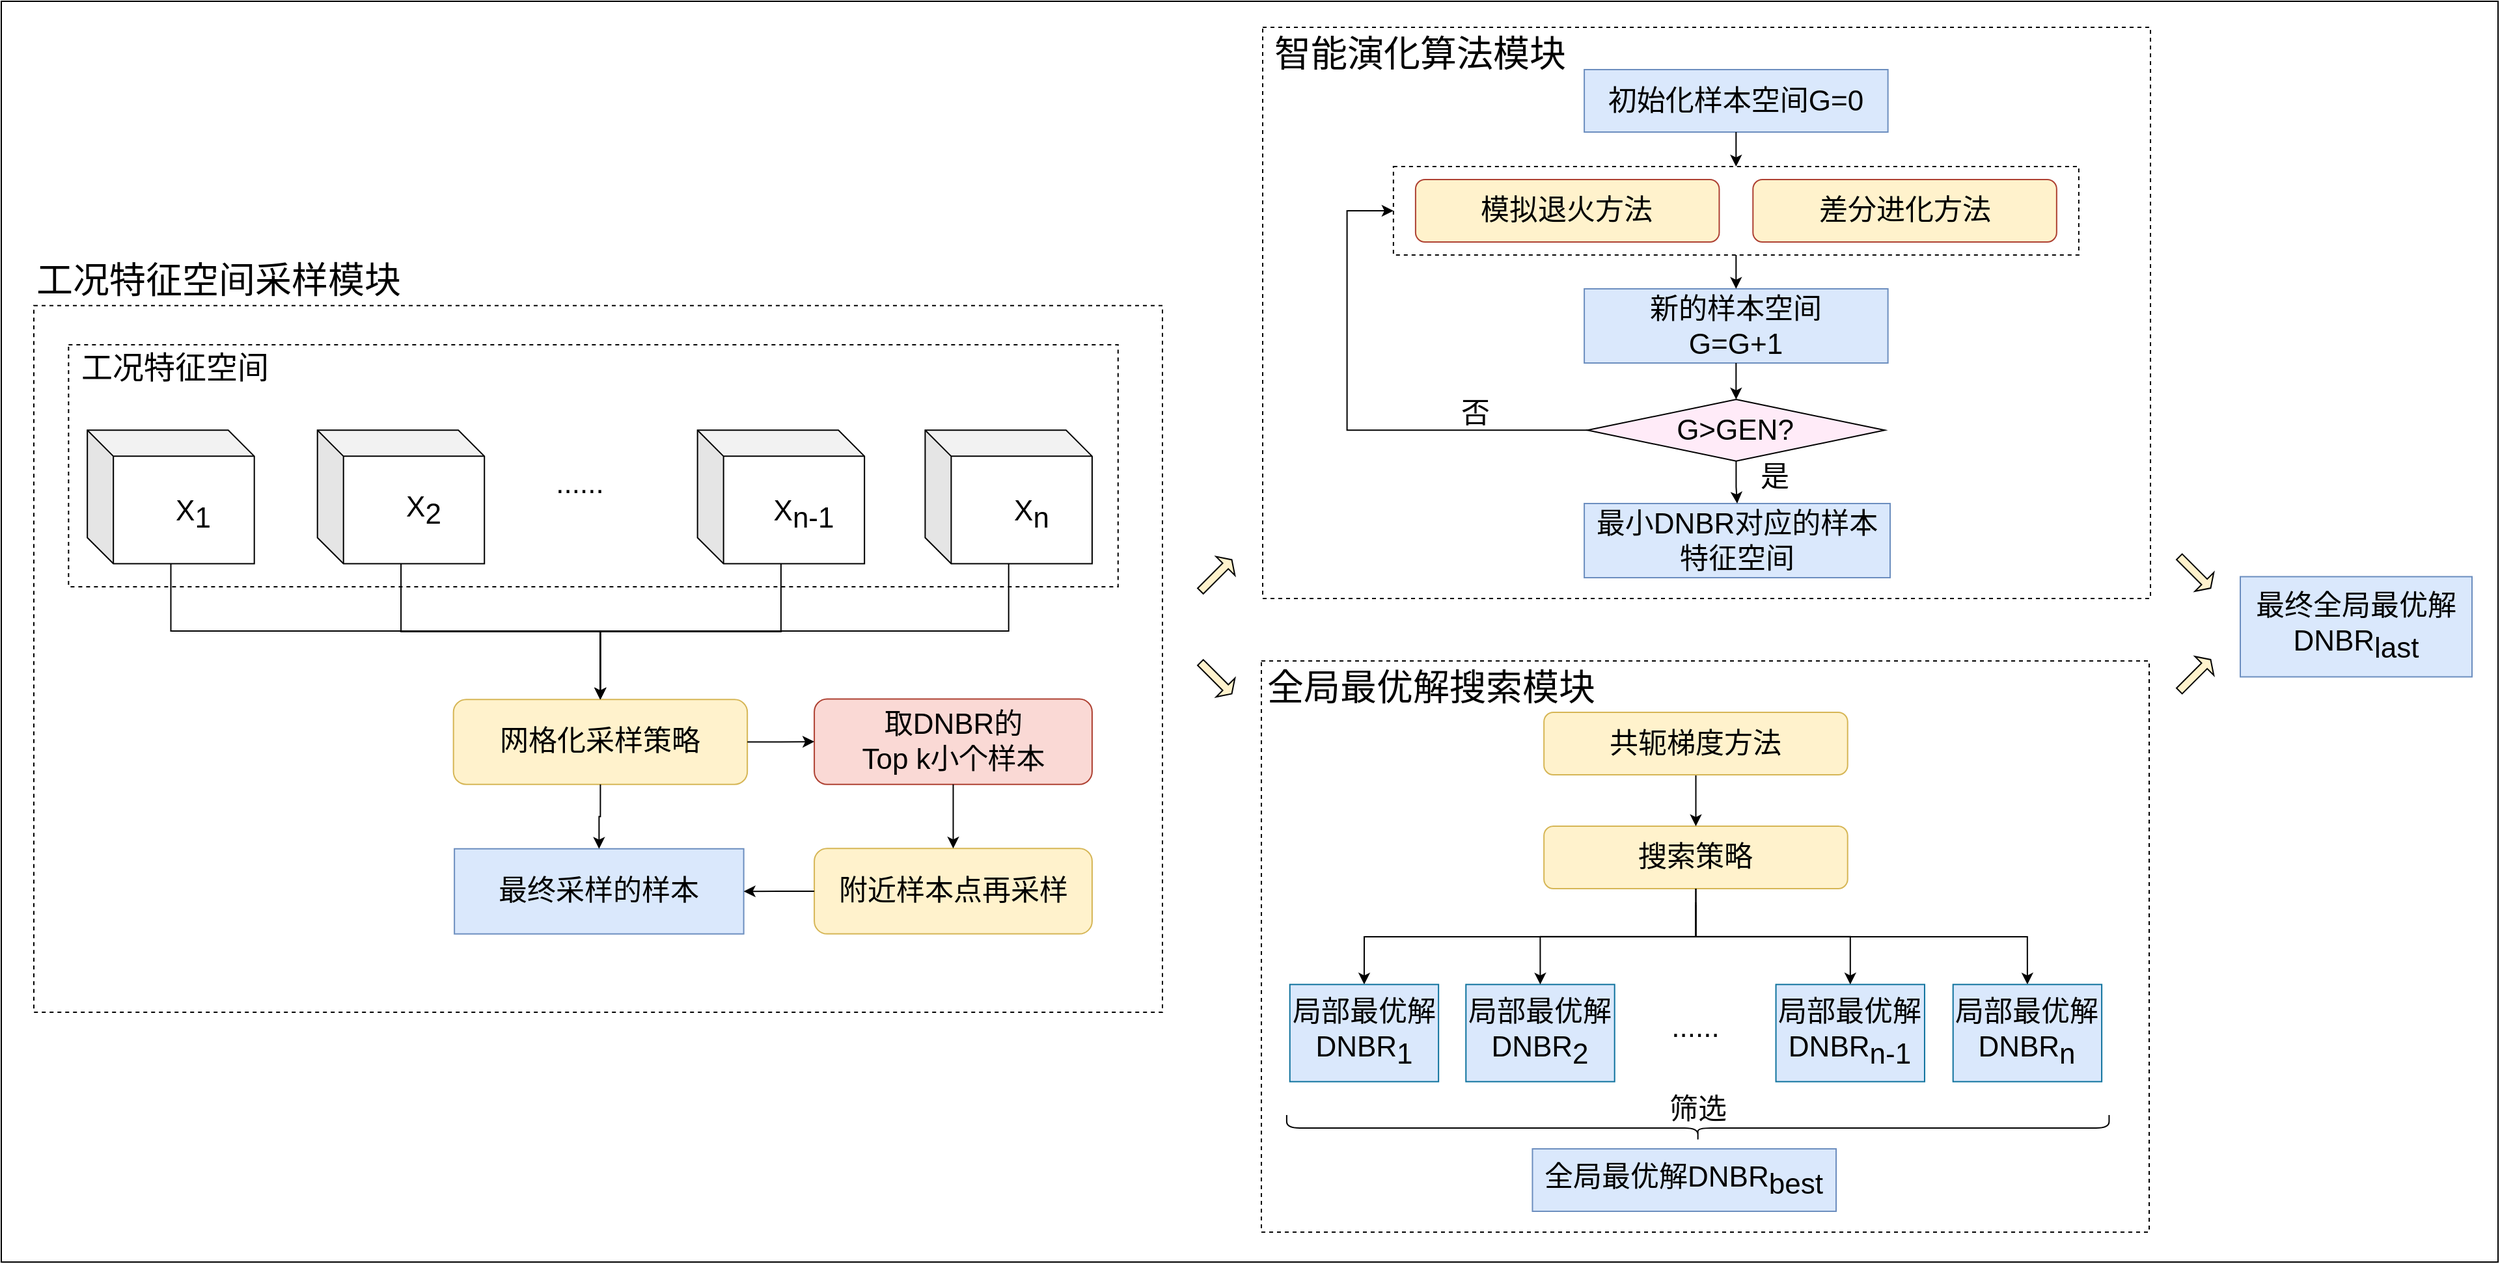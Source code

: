<mxfile version="16.1.4" type="github">
  <diagram id="Nb4dmcVrx3FNZim9a-sD" name="第 1 页">
    <mxGraphModel dx="2775" dy="893" grid="0" gridSize="10" guides="1" tooltips="1" connect="1" arrows="1" fold="1" page="1" pageScale="1" pageWidth="1169" pageHeight="827" math="0" shadow="0">
      <root>
        <mxCell id="0" />
        <mxCell id="1" parent="0" />
        <mxCell id="AhtUtj6nYTNhumxn6a8N-1" value="" style="rounded=0;whiteSpace=wrap;html=1;fontSize=22;" parent="1" vertex="1">
          <mxGeometry x="-265" y="14" width="1918" height="969" as="geometry" />
        </mxCell>
        <mxCell id="AhtUtj6nYTNhumxn6a8N-66" value="最终全局最优解DNBR&lt;sub style=&quot;font-size: 22px;&quot;&gt;last&lt;/sub&gt;" style="rounded=0;whiteSpace=wrap;html=1;fontSize=22;fillColor=#DAE8FC;strokeColor=#6c8ebf;" parent="1" vertex="1">
          <mxGeometry x="1455" y="456.23" width="178" height="77" as="geometry" />
        </mxCell>
        <mxCell id="AhtUtj6nYTNhumxn6a8N-67" value="" style="group;fontSize=22;" parent="1" vertex="1" connectable="0">
          <mxGeometry x="655.997" y="435.997" width="38.467" height="117.467" as="geometry" />
        </mxCell>
        <mxCell id="AhtUtj6nYTNhumxn6a8N-68" value="" style="shape=singleArrow;direction=south;whiteSpace=wrap;html=1;fontSize=22;fillColor=#FFF2CC;rotation=-135;" parent="AhtUtj6nYTNhumxn6a8N-67" vertex="1">
          <mxGeometry x="2.033" y="2.233" width="20.4" height="34" as="geometry" />
        </mxCell>
        <mxCell id="AhtUtj6nYTNhumxn6a8N-69" value="" style="shape=singleArrow;direction=south;whiteSpace=wrap;html=1;fontSize=22;fillColor=#FFF2CC;rotation=-45;" parent="AhtUtj6nYTNhumxn6a8N-67" vertex="1">
          <mxGeometry x="2.033" y="81.233" width="20.4" height="34" as="geometry" />
        </mxCell>
        <mxCell id="AhtUtj6nYTNhumxn6a8N-70" value="" style="shape=singleArrow;direction=south;whiteSpace=wrap;html=1;fontSize=22;fillColor=#FFF2CC;rotation=-45;" parent="1" vertex="1">
          <mxGeometry x="1410" y="436.0" width="20.4" height="34" as="geometry" />
        </mxCell>
        <mxCell id="AhtUtj6nYTNhumxn6a8N-71" value="" style="shape=singleArrow;direction=south;whiteSpace=wrap;html=1;fontSize=22;fillColor=#FFF2CC;rotation=-135;" parent="1" vertex="1">
          <mxGeometry x="1410" y="515" width="20.4" height="34" as="geometry" />
        </mxCell>
        <mxCell id="4F6d0eBBsmNBamMqgnlb-1" value="" style="group;fontSize=22;" vertex="1" connectable="0" parent="1">
          <mxGeometry x="703" y="514" width="682" height="446" as="geometry" />
        </mxCell>
        <mxCell id="AhtUtj6nYTNhumxn6a8N-20" value="" style="rounded=0;whiteSpace=wrap;html=1;fontSize=22;dashed=1;" parent="4F6d0eBBsmNBamMqgnlb-1" vertex="1">
          <mxGeometry y="7" width="682.0" height="439" as="geometry" />
        </mxCell>
        <mxCell id="AhtUtj6nYTNhumxn6a8N-21" value="&lt;font style=&quot;font-size: 28px;&quot;&gt;全局最优解搜索模块&lt;/font&gt;" style="text;html=1;strokeColor=none;fillColor=none;align=center;verticalAlign=middle;whiteSpace=wrap;rounded=0;fontSize=28;" parent="4F6d0eBBsmNBamMqgnlb-1" vertex="1">
          <mxGeometry x="-22" y="3" width="304.551" height="48" as="geometry" />
        </mxCell>
        <mxCell id="AhtUtj6nYTNhumxn6a8N-22" style="edgeStyle=orthogonalEdgeStyle;rounded=0;orthogonalLoop=1;jettySize=auto;html=1;entryX=0.5;entryY=0;entryDx=0;entryDy=0;fontSize=22;" parent="4F6d0eBBsmNBamMqgnlb-1" target="AhtUtj6nYTNhumxn6a8N-30" edge="1">
          <mxGeometry relative="1" as="geometry">
            <mxPoint x="333.71" y="192.5" as="sourcePoint" />
            <mxPoint x="-1059.854" y="218" as="targetPoint" />
            <Array as="points">
              <mxPoint x="333.71" y="219" />
              <mxPoint x="79.378" y="219" />
            </Array>
          </mxGeometry>
        </mxCell>
        <mxCell id="AhtUtj6nYTNhumxn6a8N-23" style="edgeStyle=orthogonalEdgeStyle;rounded=0;orthogonalLoop=1;jettySize=auto;html=1;entryX=0.5;entryY=0;entryDx=0;entryDy=0;fontSize=22;" parent="4F6d0eBBsmNBamMqgnlb-1" target="AhtUtj6nYTNhumxn6a8N-35" edge="1">
          <mxGeometry relative="1" as="geometry">
            <mxPoint x="333.71" y="194.5" as="sourcePoint" />
            <mxPoint x="-550.379" y="219.67" as="targetPoint" />
            <Array as="points">
              <mxPoint x="333.71" y="219" />
              <mxPoint x="588.043" y="219" />
            </Array>
          </mxGeometry>
        </mxCell>
        <mxCell id="AhtUtj6nYTNhumxn6a8N-24" value="搜索策略" style="rounded=1;whiteSpace=wrap;html=1;fontSize=22;fillColor=#fff2cc;strokeColor=#d6b656;" parent="4F6d0eBBsmNBamMqgnlb-1" vertex="1">
          <mxGeometry x="217.074" y="134" width="233.273" height="48" as="geometry" />
        </mxCell>
        <mxCell id="AhtUtj6nYTNhumxn6a8N-25" value="&lt;font style=&quot;font-size: 22px;&quot;&gt;......&lt;/font&gt;" style="text;html=1;strokeColor=none;fillColor=none;align=center;verticalAlign=middle;whiteSpace=wrap;rounded=0;fontSize=22;" parent="4F6d0eBBsmNBamMqgnlb-1" vertex="1">
          <mxGeometry x="301.311" y="279" width="64.798" height="20" as="geometry" />
        </mxCell>
        <mxCell id="AhtUtj6nYTNhumxn6a8N-26" value="" style="shape=curlyBracket;whiteSpace=wrap;html=1;rounded=1;fontSize=22;direction=north;size=0.5;" parent="4F6d0eBBsmNBamMqgnlb-1" vertex="1">
          <mxGeometry x="19.439" y="356" width="631.781" height="20" as="geometry" />
        </mxCell>
        <mxCell id="AhtUtj6nYTNhumxn6a8N-27" value="&lt;font style=&quot;font-size: 22px;&quot;&gt;筛选&lt;/font&gt;" style="text;html=1;strokeColor=none;fillColor=none;align=center;verticalAlign=middle;whiteSpace=wrap;rounded=0;fontSize=22;" parent="4F6d0eBBsmNBamMqgnlb-1" vertex="1">
          <mxGeometry x="286.732" y="335" width="97.197" height="34" as="geometry" />
        </mxCell>
        <mxCell id="AhtUtj6nYTNhumxn6a8N-28" style="edgeStyle=orthogonalEdgeStyle;rounded=0;orthogonalLoop=1;jettySize=auto;html=1;fontSize=22;" parent="4F6d0eBBsmNBamMqgnlb-1" source="AhtUtj6nYTNhumxn6a8N-29" target="AhtUtj6nYTNhumxn6a8N-24" edge="1">
          <mxGeometry relative="1" as="geometry" />
        </mxCell>
        <mxCell id="AhtUtj6nYTNhumxn6a8N-29" value="共轭梯度方法" style="rounded=1;whiteSpace=wrap;html=1;fontSize=22;fillColor=#fff2cc;strokeColor=#d6b656;" parent="4F6d0eBBsmNBamMqgnlb-1" vertex="1">
          <mxGeometry x="217.074" y="46.5" width="233.273" height="48" as="geometry" />
        </mxCell>
        <mxCell id="AhtUtj6nYTNhumxn6a8N-30" value="局部最优解DNBR&lt;sub style=&quot;font-size: 22px;&quot;&gt;1&lt;/sub&gt;" style="rounded=0;whiteSpace=wrap;html=1;fontSize=22;fillColor=#DAE8FC;strokeColor=#10739e;" parent="4F6d0eBBsmNBamMqgnlb-1" vertex="1">
          <mxGeometry x="21.869" y="255.67" width="114.207" height="74.67" as="geometry" />
        </mxCell>
        <mxCell id="AhtUtj6nYTNhumxn6a8N-31" value="局部最优解DNBR&lt;sub style=&quot;font-size: 22px;&quot;&gt;2&lt;/sub&gt;" style="rounded=0;whiteSpace=wrap;html=1;fontSize=22;fillColor=#DAE8FC;strokeColor=#10739e;" parent="4F6d0eBBsmNBamMqgnlb-1" vertex="1">
          <mxGeometry x="157.135" y="255.67" width="114.207" height="74.67" as="geometry" />
        </mxCell>
        <mxCell id="AhtUtj6nYTNhumxn6a8N-32" style="edgeStyle=orthogonalEdgeStyle;rounded=0;orthogonalLoop=1;jettySize=auto;html=1;entryX=0.5;entryY=0;entryDx=0;entryDy=0;fontSize=22;" parent="4F6d0eBBsmNBamMqgnlb-1" source="AhtUtj6nYTNhumxn6a8N-24" target="AhtUtj6nYTNhumxn6a8N-31" edge="1">
          <mxGeometry relative="1" as="geometry" />
        </mxCell>
        <mxCell id="AhtUtj6nYTNhumxn6a8N-33" value="局部最优解DNBR&lt;sub style=&quot;font-size: 22px;&quot;&gt;n-1&lt;/sub&gt;" style="rounded=0;whiteSpace=wrap;html=1;fontSize=22;fillColor=#DAE8FC;strokeColor=#10739e;" parent="4F6d0eBBsmNBamMqgnlb-1" vertex="1">
          <mxGeometry x="395.268" y="255.67" width="114.207" height="74.67" as="geometry" />
        </mxCell>
        <mxCell id="AhtUtj6nYTNhumxn6a8N-34" style="edgeStyle=orthogonalEdgeStyle;rounded=0;orthogonalLoop=1;jettySize=auto;html=1;fontSize=22;" parent="4F6d0eBBsmNBamMqgnlb-1" source="AhtUtj6nYTNhumxn6a8N-24" target="AhtUtj6nYTNhumxn6a8N-33" edge="1">
          <mxGeometry relative="1" as="geometry" />
        </mxCell>
        <mxCell id="AhtUtj6nYTNhumxn6a8N-35" value="局部最优解DNBR&lt;sub style=&quot;font-size: 22px;&quot;&gt;n&lt;/sub&gt;" style="rounded=0;whiteSpace=wrap;html=1;fontSize=22;fillColor=#DAE8FC;strokeColor=#10739e;" parent="4F6d0eBBsmNBamMqgnlb-1" vertex="1">
          <mxGeometry x="531.344" y="255.67" width="114.207" height="74.67" as="geometry" />
        </mxCell>
        <mxCell id="AhtUtj6nYTNhumxn6a8N-36" value="全局最优解DNBR&lt;sub style=&quot;font-size: 22px;&quot;&gt;best&lt;/sub&gt;" style="rounded=0;whiteSpace=wrap;html=1;fontSize=22;fillColor=#DAE8FC;strokeColor=#6c8ebf;" parent="4F6d0eBBsmNBamMqgnlb-1" vertex="1">
          <mxGeometry x="208.229" y="382" width="233.273" height="48" as="geometry" />
        </mxCell>
        <mxCell id="AhtUtj6nYTNhumxn6a8N-3" value="" style="rounded=0;whiteSpace=wrap;html=1;fontSize=22;dashed=1;" parent="1" vertex="1">
          <mxGeometry x="704" y="34" width="682.0" height="439" as="geometry" />
        </mxCell>
        <mxCell id="AhtUtj6nYTNhumxn6a8N-4" value="&lt;font style=&quot;font-size: 28px;&quot;&gt;智能演化算法模块&lt;/font&gt;" style="text;html=1;strokeColor=none;fillColor=none;align=center;verticalAlign=middle;whiteSpace=wrap;rounded=0;fontSize=28;" parent="1" vertex="1">
          <mxGeometry x="692" y="31" width="265.672" height="46" as="geometry" />
        </mxCell>
        <mxCell id="AhtUtj6nYTNhumxn6a8N-5" value="最小DNBR对应的样本特征空间" style="rounded=0;whiteSpace=wrap;html=1;fontSize=22;fillColor=#DAE8FC;strokeColor=#6c8ebf;" parent="1" vertex="1">
          <mxGeometry x="951.04" y="400" width="234.96" height="57" as="geometry" />
        </mxCell>
        <mxCell id="AhtUtj6nYTNhumxn6a8N-6" style="edgeStyle=orthogonalEdgeStyle;rounded=0;orthogonalLoop=1;jettySize=auto;html=1;fontSize=22;" parent="1" source="AhtUtj6nYTNhumxn6a8N-7" target="AhtUtj6nYTNhumxn6a8N-5" edge="1">
          <mxGeometry relative="1" as="geometry" />
        </mxCell>
        <mxCell id="AhtUtj6nYTNhumxn6a8N-7" value="G&amp;gt;GEN?" style="rhombus;whiteSpace=wrap;html=1;fontSize=22;fillColor=#FFEBF8;" parent="1" vertex="1">
          <mxGeometry x="953.473" y="320" width="228.413" height="47.34" as="geometry" />
        </mxCell>
        <mxCell id="AhtUtj6nYTNhumxn6a8N-8" value="&lt;font style=&quot;font-size: 22px;&quot;&gt;是&lt;/font&gt;" style="text;html=1;strokeColor=none;fillColor=none;align=center;verticalAlign=middle;whiteSpace=wrap;rounded=0;fontSize=22;" parent="1" vertex="1">
          <mxGeometry x="1049.422" y="365" width="97.197" height="30" as="geometry" />
        </mxCell>
        <mxCell id="AhtUtj6nYTNhumxn6a8N-9" value="&lt;div style=&quot;font-size: 22px;&quot;&gt;新的样本空间&lt;/div&gt;&lt;div style=&quot;font-size: 22px;&quot;&gt;G=G+1&lt;br style=&quot;font-size: 22px;&quot;&gt;&lt;/div&gt;" style="rounded=0;whiteSpace=wrap;html=1;fontSize=22;fillColor=#dae8fc;strokeColor=#6c8ebf;" parent="1" vertex="1">
          <mxGeometry x="951.043" y="235" width="233.273" height="57" as="geometry" />
        </mxCell>
        <mxCell id="AhtUtj6nYTNhumxn6a8N-10" style="edgeStyle=orthogonalEdgeStyle;rounded=0;orthogonalLoop=1;jettySize=auto;html=1;fontSize=22;" parent="1" source="AhtUtj6nYTNhumxn6a8N-9" target="AhtUtj6nYTNhumxn6a8N-7" edge="1">
          <mxGeometry relative="1" as="geometry" />
        </mxCell>
        <mxCell id="AhtUtj6nYTNhumxn6a8N-11" value="&lt;div style=&quot;font-size: 22px;&quot;&gt;初始化样本空间G=0&lt;/div&gt;" style="rounded=0;whiteSpace=wrap;html=1;fontSize=22;fillColor=#dae8fc;strokeColor=#6c8ebf;" parent="1" vertex="1">
          <mxGeometry x="951.043" y="66.5" width="233.273" height="48" as="geometry" />
        </mxCell>
        <mxCell id="AhtUtj6nYTNhumxn6a8N-12" value="&lt;font style=&quot;font-size: 22px;&quot;&gt;否&lt;/font&gt;" style="text;html=1;strokeColor=none;fillColor=none;align=center;verticalAlign=middle;whiteSpace=wrap;rounded=0;fontSize=22;" parent="1" vertex="1">
          <mxGeometry x="819.017" y="316" width="97.197" height="30" as="geometry" />
        </mxCell>
        <mxCell id="AhtUtj6nYTNhumxn6a8N-13" value="" style="group;fontSize=22;" parent="1" vertex="1" connectable="0">
          <mxGeometry x="804.437" y="141" width="526.485" height="68" as="geometry" />
        </mxCell>
        <mxCell id="AhtUtj6nYTNhumxn6a8N-14" value="" style="rounded=0;whiteSpace=wrap;html=1;fontSize=22;dashed=1;" parent="AhtUtj6nYTNhumxn6a8N-13" vertex="1">
          <mxGeometry width="526.485" height="68" as="geometry" />
        </mxCell>
        <mxCell id="AhtUtj6nYTNhumxn6a8N-15" value="差分进化方法" style="rounded=1;whiteSpace=wrap;html=1;fontSize=22;fillColor=#FFF2CC;strokeColor=#ae4132;" parent="AhtUtj6nYTNhumxn6a8N-13" vertex="1">
          <mxGeometry x="276.202" y="10" width="233.273" height="48" as="geometry" />
        </mxCell>
        <mxCell id="AhtUtj6nYTNhumxn6a8N-16" value="模拟退火方法" style="rounded=1;whiteSpace=wrap;html=1;fontSize=22;fillColor=#FFF2CC;strokeColor=#ae4132;" parent="AhtUtj6nYTNhumxn6a8N-13" vertex="1">
          <mxGeometry x="17.01" y="10" width="233.273" height="48" as="geometry" />
        </mxCell>
        <mxCell id="AhtUtj6nYTNhumxn6a8N-17" style="edgeStyle=orthogonalEdgeStyle;rounded=0;orthogonalLoop=1;jettySize=auto;html=1;entryX=0;entryY=0.5;entryDx=0;entryDy=0;fontSize=22;" parent="1" source="AhtUtj6nYTNhumxn6a8N-7" target="AhtUtj6nYTNhumxn6a8N-14" edge="1">
          <mxGeometry relative="1" as="geometry">
            <Array as="points">
              <mxPoint x="768.798" y="344" />
              <mxPoint x="768.798" y="175" />
            </Array>
          </mxGeometry>
        </mxCell>
        <mxCell id="AhtUtj6nYTNhumxn6a8N-18" style="edgeStyle=orthogonalEdgeStyle;rounded=0;orthogonalLoop=1;jettySize=auto;html=1;fontSize=22;" parent="1" source="AhtUtj6nYTNhumxn6a8N-14" target="AhtUtj6nYTNhumxn6a8N-9" edge="1">
          <mxGeometry relative="1" as="geometry" />
        </mxCell>
        <mxCell id="AhtUtj6nYTNhumxn6a8N-19" style="edgeStyle=orthogonalEdgeStyle;rounded=0;orthogonalLoop=1;jettySize=auto;html=1;fontSize=22;" parent="1" source="AhtUtj6nYTNhumxn6a8N-11" target="AhtUtj6nYTNhumxn6a8N-14" edge="1">
          <mxGeometry relative="1" as="geometry" />
        </mxCell>
        <mxCell id="AhtUtj6nYTNhumxn6a8N-37" value="" style="rounded=0;whiteSpace=wrap;html=1;fontSize=22;dashed=1;" parent="1" vertex="1">
          <mxGeometry x="-240" y="247.882" width="867" height="543.118" as="geometry" />
        </mxCell>
        <mxCell id="AhtUtj6nYTNhumxn6a8N-38" value="" style="rounded=0;whiteSpace=wrap;html=1;fontSize=22;dashed=1;" parent="1" vertex="1">
          <mxGeometry x="-213.323" y="277.979" width="806.236" height="186.056" as="geometry" />
        </mxCell>
        <mxCell id="AhtUtj6nYTNhumxn6a8N-39" value="&lt;font style=&quot;font-size: 24px;&quot;&gt;工况特征空间&lt;/font&gt;" style="text;html=1;strokeColor=none;fillColor=none;align=center;verticalAlign=middle;whiteSpace=wrap;rounded=0;fontSize=24;" parent="1" vertex="1">
          <mxGeometry x="-210" y="283" width="156.9" height="26.7" as="geometry" />
        </mxCell>
        <mxCell id="AhtUtj6nYTNhumxn6a8N-40" value="&lt;font style=&quot;font-size: 22px;&quot;&gt;......&lt;/font&gt;" style="text;html=1;strokeColor=none;fillColor=none;align=center;verticalAlign=middle;whiteSpace=wrap;rounded=0;fontSize=22;" parent="1" vertex="1">
          <mxGeometry x="149.779" y="371.007" width="59.282" height="27.361" as="geometry" />
        </mxCell>
        <mxCell id="AhtUtj6nYTNhumxn6a8N-41" value="" style="group;fontSize=22;" parent="1" vertex="1" connectable="0">
          <mxGeometry x="-198.903" y="343.646" width="128.257" height="102.604" as="geometry" />
        </mxCell>
        <mxCell id="AhtUtj6nYTNhumxn6a8N-42" value="" style="shape=cube;whiteSpace=wrap;html=1;boundedLbl=1;backgroundOutline=1;darkOpacity=0.05;darkOpacity2=0.1;fontSize=22;" parent="AhtUtj6nYTNhumxn6a8N-41" vertex="1">
          <mxGeometry width="128.257" height="102.604" as="geometry" />
        </mxCell>
        <mxCell id="AhtUtj6nYTNhumxn6a8N-43" value="X&lt;sub style=&quot;font-size: 22px;&quot;&gt;1&lt;/sub&gt;" style="text;html=1;strokeColor=none;fillColor=none;align=center;verticalAlign=middle;whiteSpace=wrap;rounded=0;fontSize=22;" parent="AhtUtj6nYTNhumxn6a8N-41" vertex="1">
          <mxGeometry x="52.272" y="50.618" width="59.282" height="27.361" as="geometry" />
        </mxCell>
        <mxCell id="AhtUtj6nYTNhumxn6a8N-44" value="" style="group;fontSize=22;" parent="1" vertex="1" connectable="0">
          <mxGeometry x="-22.138" y="340.91" width="128.257" height="105.34" as="geometry" />
        </mxCell>
        <mxCell id="AhtUtj6nYTNhumxn6a8N-45" value="" style="shape=cube;whiteSpace=wrap;html=1;boundedLbl=1;backgroundOutline=1;darkOpacity=0.05;darkOpacity2=0.1;fontSize=22;" parent="AhtUtj6nYTNhumxn6a8N-44" vertex="1">
          <mxGeometry y="2.736" width="128.257" height="102.604" as="geometry" />
        </mxCell>
        <mxCell id="AhtUtj6nYTNhumxn6a8N-46" value="X&lt;sub style=&quot;font-size: 22px;&quot;&gt;2&lt;/sub&gt;" style="text;html=1;strokeColor=none;fillColor=none;align=center;verticalAlign=middle;whiteSpace=wrap;rounded=0;fontSize=22;" parent="AhtUtj6nYTNhumxn6a8N-44" vertex="1">
          <mxGeometry x="52.272" y="50.618" width="59.282" height="27.361" as="geometry" />
        </mxCell>
        <mxCell id="AhtUtj6nYTNhumxn6a8N-47" value="" style="group;fontSize=22;" parent="1" vertex="1" connectable="0">
          <mxGeometry x="269.826" y="343.646" width="128.257" height="102.604" as="geometry" />
        </mxCell>
        <mxCell id="AhtUtj6nYTNhumxn6a8N-48" value="" style="shape=cube;whiteSpace=wrap;html=1;boundedLbl=1;backgroundOutline=1;darkOpacity=0.05;darkOpacity2=0.1;fontSize=22;" parent="AhtUtj6nYTNhumxn6a8N-47" vertex="1">
          <mxGeometry width="128.257" height="102.604" as="geometry" />
        </mxCell>
        <mxCell id="AhtUtj6nYTNhumxn6a8N-49" value="X&lt;sub style=&quot;font-size: 22px;&quot;&gt;n-1&lt;/sub&gt;" style="text;html=1;strokeColor=none;fillColor=none;align=center;verticalAlign=middle;whiteSpace=wrap;rounded=0;fontSize=22;" parent="AhtUtj6nYTNhumxn6a8N-47" vertex="1">
          <mxGeometry x="52.272" y="50.618" width="59.282" height="27.361" as="geometry" />
        </mxCell>
        <mxCell id="AhtUtj6nYTNhumxn6a8N-50" value="" style="group;fontSize=22;" parent="1" vertex="1" connectable="0">
          <mxGeometry x="444.708" y="343.646" width="128.257" height="102.604" as="geometry" />
        </mxCell>
        <mxCell id="AhtUtj6nYTNhumxn6a8N-51" value="" style="shape=cube;whiteSpace=wrap;html=1;boundedLbl=1;backgroundOutline=1;darkOpacity=0.05;darkOpacity2=0.1;fontSize=22;" parent="AhtUtj6nYTNhumxn6a8N-50" vertex="1">
          <mxGeometry width="128.257" height="102.604" as="geometry" />
        </mxCell>
        <mxCell id="AhtUtj6nYTNhumxn6a8N-52" value="X&lt;sub style=&quot;font-size: 22px;&quot;&gt;n&lt;/sub&gt;" style="text;html=1;strokeColor=none;fillColor=none;align=center;verticalAlign=middle;whiteSpace=wrap;rounded=0;fontSize=22;" parent="AhtUtj6nYTNhumxn6a8N-50" vertex="1">
          <mxGeometry x="52.272" y="50.618" width="59.282" height="27.361" as="geometry" />
        </mxCell>
        <mxCell id="AhtUtj6nYTNhumxn6a8N-55" value="网格化采样策略" style="rounded=1;whiteSpace=wrap;html=1;fontSize=22;fillColor=#FFF2CC;strokeColor=#d6b656;" parent="1" vertex="1">
          <mxGeometry x="82.35" y="550.667" width="225.738" height="65.218" as="geometry" />
        </mxCell>
        <mxCell id="AhtUtj6nYTNhumxn6a8N-57" value="&lt;div style=&quot;font-size: 22px;&quot;&gt;取DNBR的&lt;/div&gt;&lt;div style=&quot;font-size: 22px;&quot;&gt;Top k小个样本&lt;/div&gt;" style="rounded=1;whiteSpace=wrap;html=1;fontSize=22;fillColor=#fad9d5;strokeColor=#ae4132;" parent="1" vertex="1">
          <mxGeometry x="359.549" y="550.222" width="213.415" height="65.667" as="geometry" />
        </mxCell>
        <mxCell id="AhtUtj6nYTNhumxn6a8N-53" style="edgeStyle=orthogonalEdgeStyle;rounded=0;orthogonalLoop=1;jettySize=auto;html=1;exitX=1;exitY=0.5;exitDx=0;exitDy=0;entryX=0;entryY=0.5;entryDx=0;entryDy=0;fontSize=22;" parent="1" source="AhtUtj6nYTNhumxn6a8N-55" target="AhtUtj6nYTNhumxn6a8N-57" edge="1">
          <mxGeometry relative="1" as="geometry" />
        </mxCell>
        <mxCell id="AhtUtj6nYTNhumxn6a8N-63" value="附近样本点再采样" style="rounded=1;whiteSpace=wrap;html=1;fontSize=22;fillColor=#fff2cc;strokeColor=#d6b656;" parent="1" vertex="1">
          <mxGeometry x="359.549" y="665.139" width="213.415" height="65.667" as="geometry" />
        </mxCell>
        <mxCell id="AhtUtj6nYTNhumxn6a8N-56" style="edgeStyle=orthogonalEdgeStyle;rounded=0;orthogonalLoop=1;jettySize=auto;html=1;exitX=0.5;exitY=1;exitDx=0;exitDy=0;entryX=0.5;entryY=0;entryDx=0;entryDy=0;fontSize=22;" parent="1" source="AhtUtj6nYTNhumxn6a8N-57" target="AhtUtj6nYTNhumxn6a8N-63" edge="1">
          <mxGeometry relative="1" as="geometry" />
        </mxCell>
        <mxCell id="AhtUtj6nYTNhumxn6a8N-64" value="&lt;div style=&quot;font-size: 22px;&quot;&gt;最终采样的样本&lt;/div&gt;" style="rounded=0;whiteSpace=wrap;html=1;fontSize=22;fillColor=#dae8fc;strokeColor=#6c8ebf;" parent="1" vertex="1">
          <mxGeometry x="83.082" y="665.372" width="222.245" height="65.436" as="geometry" />
        </mxCell>
        <mxCell id="AhtUtj6nYTNhumxn6a8N-54" style="edgeStyle=orthogonalEdgeStyle;rounded=0;orthogonalLoop=1;jettySize=auto;html=1;exitX=0.5;exitY=1;exitDx=0;exitDy=0;fontSize=22;" parent="1" source="AhtUtj6nYTNhumxn6a8N-55" target="AhtUtj6nYTNhumxn6a8N-64" edge="1">
          <mxGeometry relative="1" as="geometry" />
        </mxCell>
        <mxCell id="AhtUtj6nYTNhumxn6a8N-65" value="&lt;font style=&quot;font-size: 28px;&quot;&gt;工况特征空间采样模块&lt;/font&gt;" style="text;html=1;strokeColor=none;fillColor=none;align=center;verticalAlign=middle;whiteSpace=wrap;rounded=0;fontSize=28;" parent="1" vertex="1">
          <mxGeometry x="-247" y="198" width="298" height="59.9" as="geometry" />
        </mxCell>
        <mxCell id="AhtUtj6nYTNhumxn6a8N-62" style="edgeStyle=orthogonalEdgeStyle;rounded=0;orthogonalLoop=1;jettySize=auto;html=1;exitX=0;exitY=0.5;exitDx=0;exitDy=0;fontSize=22;" parent="1" source="AhtUtj6nYTNhumxn6a8N-63" target="AhtUtj6nYTNhumxn6a8N-64" edge="1">
          <mxGeometry relative="1" as="geometry" />
        </mxCell>
        <mxCell id="4F6d0eBBsmNBamMqgnlb-7" style="edgeStyle=orthogonalEdgeStyle;rounded=0;orthogonalLoop=1;jettySize=auto;html=1;fontSize=22;" edge="1" parent="1" source="AhtUtj6nYTNhumxn6a8N-45" target="AhtUtj6nYTNhumxn6a8N-55">
          <mxGeometry relative="1" as="geometry" />
        </mxCell>
        <mxCell id="4F6d0eBBsmNBamMqgnlb-18" style="edgeStyle=orthogonalEdgeStyle;rounded=0;orthogonalLoop=1;jettySize=auto;html=1;entryX=0.5;entryY=0;entryDx=0;entryDy=0;fontSize=24;" edge="1" parent="1" source="AhtUtj6nYTNhumxn6a8N-48" target="AhtUtj6nYTNhumxn6a8N-55">
          <mxGeometry relative="1" as="geometry" />
        </mxCell>
        <mxCell id="4F6d0eBBsmNBamMqgnlb-19" style="edgeStyle=orthogonalEdgeStyle;rounded=0;orthogonalLoop=1;jettySize=auto;html=1;entryX=0.5;entryY=0;entryDx=0;entryDy=0;fontSize=24;" edge="1" parent="1" source="AhtUtj6nYTNhumxn6a8N-42" target="AhtUtj6nYTNhumxn6a8N-55">
          <mxGeometry relative="1" as="geometry">
            <Array as="points">
              <mxPoint x="-135" y="498" />
              <mxPoint x="195" y="498" />
            </Array>
          </mxGeometry>
        </mxCell>
        <mxCell id="4F6d0eBBsmNBamMqgnlb-20" style="edgeStyle=orthogonalEdgeStyle;rounded=0;orthogonalLoop=1;jettySize=auto;html=1;fontSize=24;" edge="1" parent="1" source="AhtUtj6nYTNhumxn6a8N-51" target="AhtUtj6nYTNhumxn6a8N-55">
          <mxGeometry relative="1" as="geometry">
            <Array as="points">
              <mxPoint x="509" y="498" />
              <mxPoint x="195" y="498" />
            </Array>
          </mxGeometry>
        </mxCell>
      </root>
    </mxGraphModel>
  </diagram>
</mxfile>
